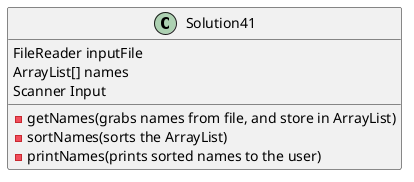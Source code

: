 @startuml
'https://plantuml.com/sequence-diagram

class Solution41{
    FileReader inputFile
    ArrayList[] names
    Scanner Input

    -getNames(grabs names from file, and store in ArrayList)
    -sortNames(sorts the ArrayList)
    -printNames(prints sorted names to the user)

}
@enduml